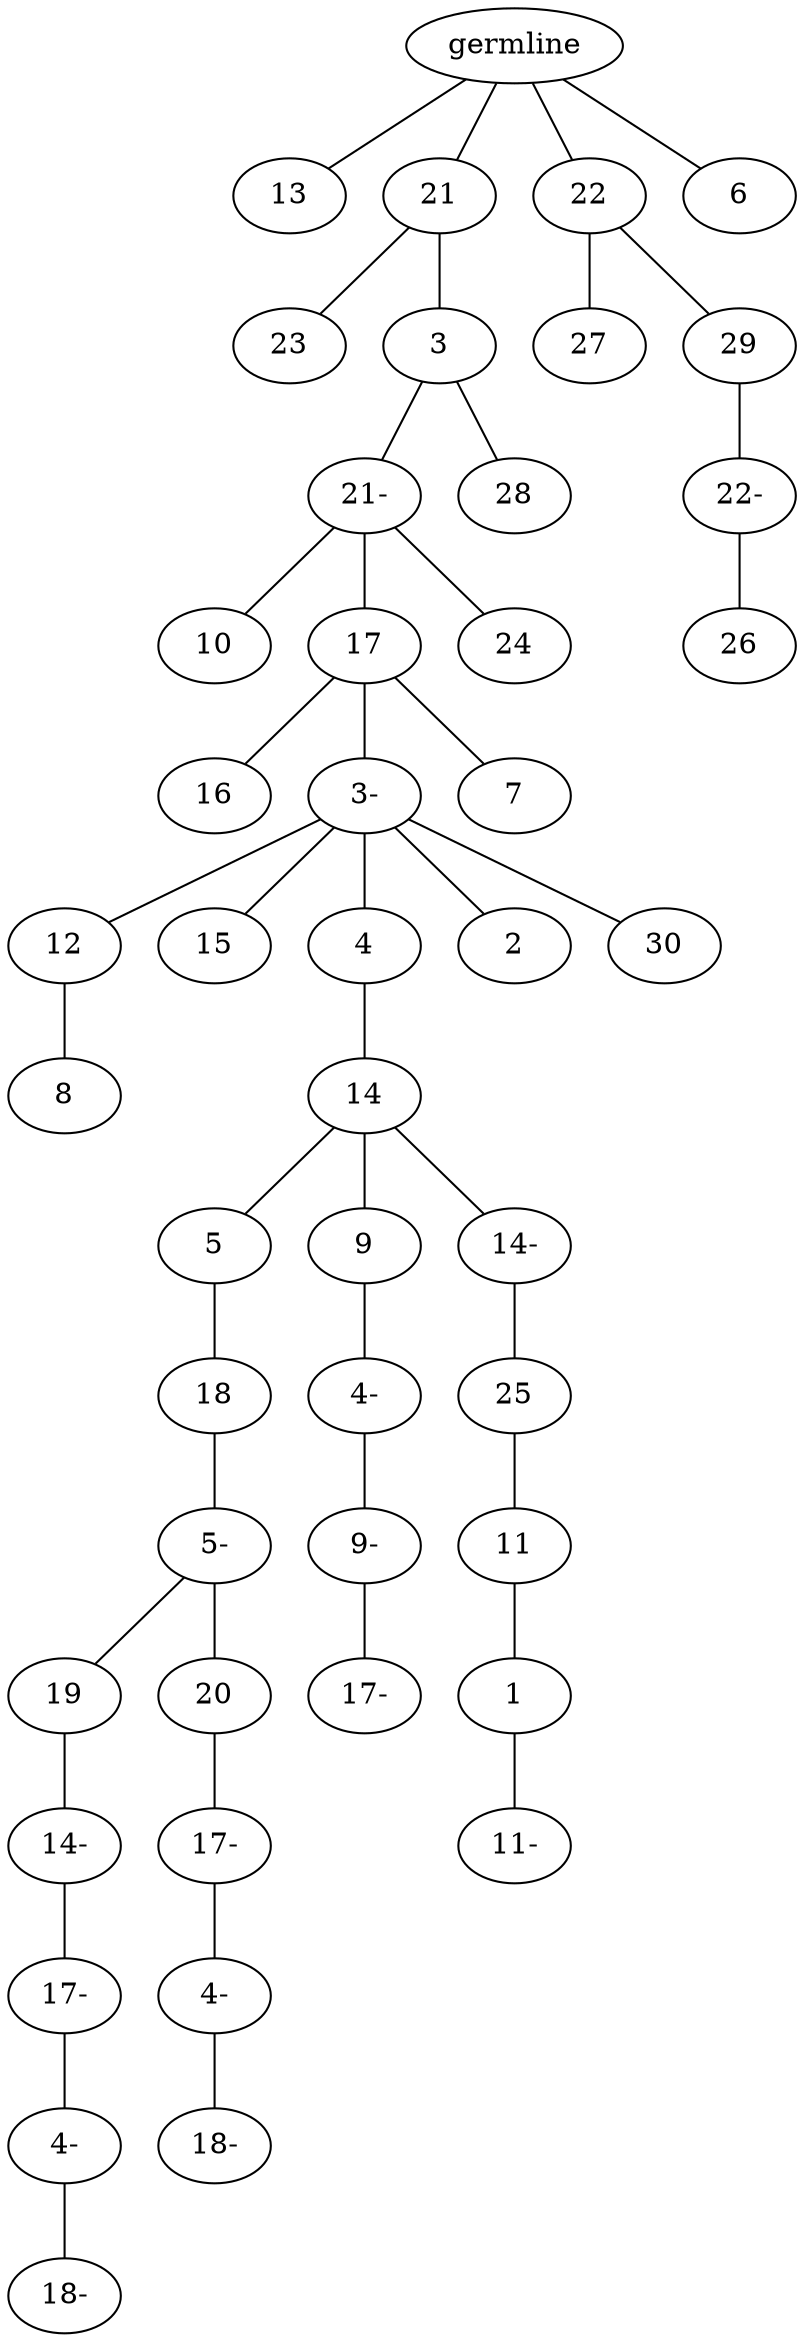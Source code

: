 graph tree {
    "140295697224608" [label="germline"];
    "140295697226144" [label="13"];
    "140295697226288" [label="21"];
    "140295697255248" [label="23"];
    "140295697255200" [label="3"];
    "140295697186480" [label="21-"];
    "140295697185856" [label="10"];
    "140295697184992" [label="17"];
    "140295697184080" [label="16"];
    "140295697183696" [label="3-"];
    "140295697183936" [label="12"];
    "140295697183840" [label="8"];
    "140295697184128" [label="15"];
    "140295697183504" [label="4"];
    "140295697182784" [label="14"];
    "140295697161184" [label="5"];
    "140295697159024" [label="18"];
    "140295697158736" [label="5-"];
    "140295697158640" [label="19"];
    "140295697158832" [label="14-"];
    "140295697158352" [label="17-"];
    "140295697161376" [label="4-"];
    "140295697161232" [label="18-"];
    "140295697162000" [label="20"];
    "140295697161664" [label="17-"];
    "140295697158928" [label="4-"];
    "140295697161616" [label="18-"];
    "140295697159168" [label="9"];
    "140295697158880" [label="4-"];
    "140295697159312" [label="9-"];
    "140295697160752" [label="17-"];
    "140295697161280" [label="14-"];
    "140295697159792" [label="25"];
    "140295697160032" [label="11"];
    "140295697161856" [label="1"];
    "140295697160944" [label="11-"];
    "140295697183072" [label="2"];
    "140295697183408" [label="30"];
    "140295697185376" [label="7"];
    "140295697186000" [label="24"];
    "140295697185472" [label="28"];
    "140295697224080" [label="22"];
    "140295697186624" [label="27"];
    "140295697184032" [label="29"];
    "140295697185904" [label="22-"];
    "140295697186432" [label="26"];
    "140295697186336" [label="6"];
    "140295697224608" -- "140295697226144";
    "140295697224608" -- "140295697226288";
    "140295697224608" -- "140295697224080";
    "140295697224608" -- "140295697186336";
    "140295697226288" -- "140295697255248";
    "140295697226288" -- "140295697255200";
    "140295697255200" -- "140295697186480";
    "140295697255200" -- "140295697185472";
    "140295697186480" -- "140295697185856";
    "140295697186480" -- "140295697184992";
    "140295697186480" -- "140295697186000";
    "140295697184992" -- "140295697184080";
    "140295697184992" -- "140295697183696";
    "140295697184992" -- "140295697185376";
    "140295697183696" -- "140295697183936";
    "140295697183696" -- "140295697184128";
    "140295697183696" -- "140295697183504";
    "140295697183696" -- "140295697183072";
    "140295697183696" -- "140295697183408";
    "140295697183936" -- "140295697183840";
    "140295697183504" -- "140295697182784";
    "140295697182784" -- "140295697161184";
    "140295697182784" -- "140295697159168";
    "140295697182784" -- "140295697161280";
    "140295697161184" -- "140295697159024";
    "140295697159024" -- "140295697158736";
    "140295697158736" -- "140295697158640";
    "140295697158736" -- "140295697162000";
    "140295697158640" -- "140295697158832";
    "140295697158832" -- "140295697158352";
    "140295697158352" -- "140295697161376";
    "140295697161376" -- "140295697161232";
    "140295697162000" -- "140295697161664";
    "140295697161664" -- "140295697158928";
    "140295697158928" -- "140295697161616";
    "140295697159168" -- "140295697158880";
    "140295697158880" -- "140295697159312";
    "140295697159312" -- "140295697160752";
    "140295697161280" -- "140295697159792";
    "140295697159792" -- "140295697160032";
    "140295697160032" -- "140295697161856";
    "140295697161856" -- "140295697160944";
    "140295697224080" -- "140295697186624";
    "140295697224080" -- "140295697184032";
    "140295697184032" -- "140295697185904";
    "140295697185904" -- "140295697186432";
}
